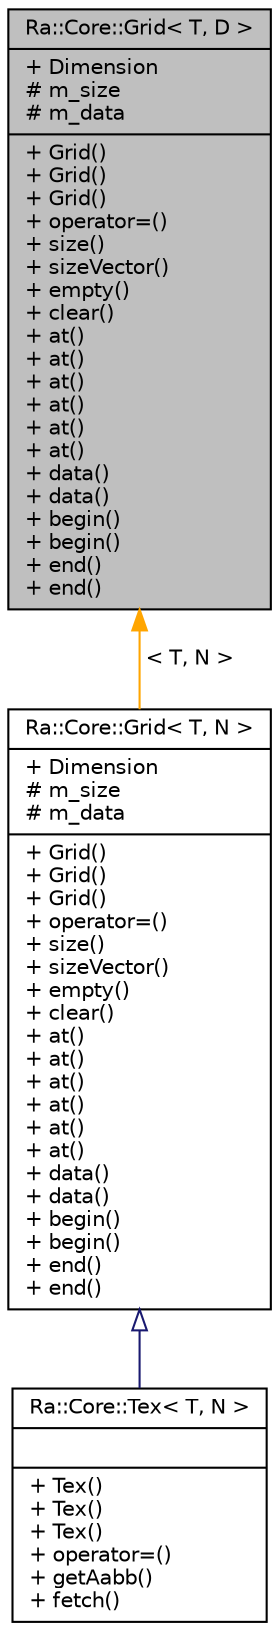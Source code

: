 digraph "Ra::Core::Grid&lt; T, D &gt;"
{
 // INTERACTIVE_SVG=YES
 // LATEX_PDF_SIZE
  edge [fontname="Helvetica",fontsize="10",labelfontname="Helvetica",labelfontsize="10"];
  node [fontname="Helvetica",fontsize="10",shape=record];
  Node1 [label="{Ra::Core::Grid\< T, D \>\n|+ Dimension\l# m_size\l# m_data\l|+ Grid()\l+ Grid()\l+ Grid()\l+ operator=()\l+ size()\l+ sizeVector()\l+ empty()\l+ clear()\l+ at()\l+ at()\l+ at()\l+ at()\l+ at()\l+ at()\l+ data()\l+ data()\l+ begin()\l+ begin()\l+ end()\l+ end()\l}",height=0.2,width=0.4,color="black", fillcolor="grey75", style="filled", fontcolor="black",tooltip=" "];
  Node1 -> Node2 [dir="back",color="orange",fontsize="10",style="solid",label=" \< T, N \>" ,fontname="Helvetica"];
  Node2 [label="{Ra::Core::Grid\< T, N \>\n|+ Dimension\l# m_size\l# m_data\l|+ Grid()\l+ Grid()\l+ Grid()\l+ operator=()\l+ size()\l+ sizeVector()\l+ empty()\l+ clear()\l+ at()\l+ at()\l+ at()\l+ at()\l+ at()\l+ at()\l+ data()\l+ data()\l+ begin()\l+ begin()\l+ end()\l+ end()\l}",height=0.2,width=0.4,color="black", fillcolor="white", style="filled",URL="$classRa_1_1Core_1_1Grid.html",tooltip=" "];
  Node2 -> Node3 [dir="back",color="midnightblue",fontsize="10",style="solid",arrowtail="onormal",fontname="Helvetica"];
  Node3 [label="{Ra::Core::Tex\< T, N \>\n||+ Tex()\l+ Tex()\l+ Tex()\l+ operator=()\l+ getAabb()\l+ fetch()\l}",height=0.2,width=0.4,color="black", fillcolor="white", style="filled",URL="$classRa_1_1Core_1_1Tex.html",tooltip=" "];
}

